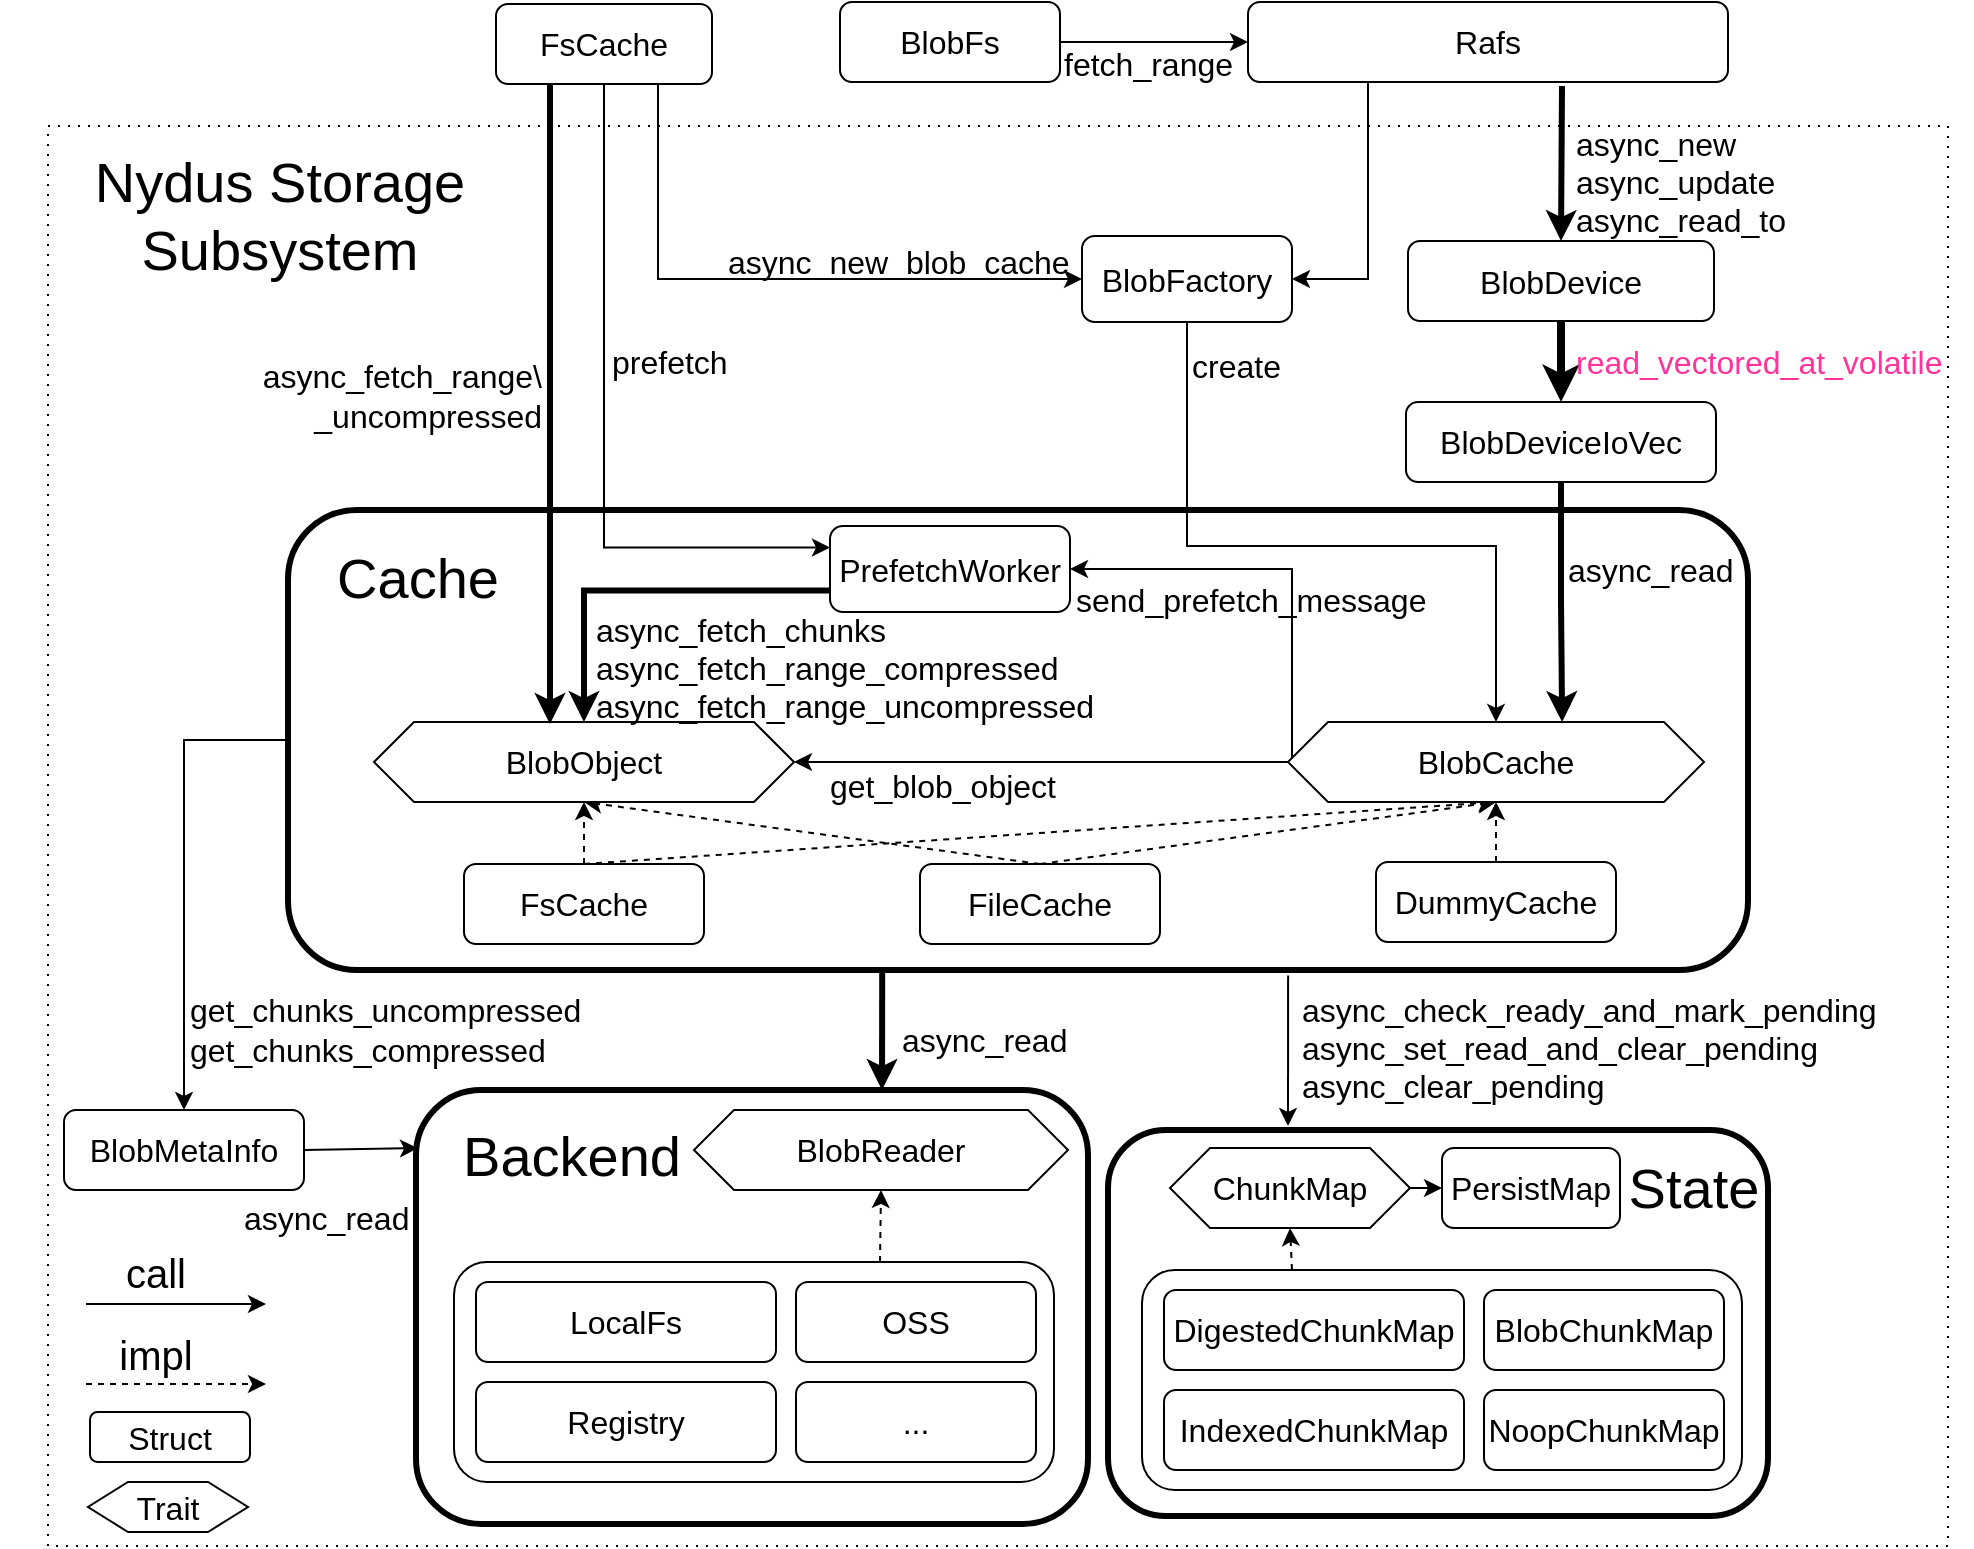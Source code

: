 <mxfile version="20.0.1" type="device"><diagram id="ia_WN619vWnD8JbRhgEi" name="Page-1"><mxGraphModel dx="1362" dy="785" grid="1" gridSize="10" guides="1" tooltips="1" connect="1" arrows="1" fold="1" page="1" pageScale="1" pageWidth="1169" pageHeight="827" math="0" shadow="0"><root><mxCell id="0"/><mxCell id="1" parent="0"/><mxCell id="gBhZMgk2C9K6LxIc1AAR-79" value="" style="rounded=0;whiteSpace=wrap;html=1;fontSize=16;dashed=1;dashPattern=1 4;" vertex="1" parent="1"><mxGeometry x="150" y="100" width="950" height="710" as="geometry"/></mxCell><mxCell id="gBhZMgk2C9K6LxIc1AAR-122" value="" style="rounded=1;whiteSpace=wrap;html=1;fontSize=16;strokeWidth=3;" vertex="1" parent="1"><mxGeometry x="680" y="602" width="330" height="193" as="geometry"/></mxCell><mxCell id="gBhZMgk2C9K6LxIc1AAR-119" value="" style="rounded=1;whiteSpace=wrap;html=1;fontSize=16;strokeWidth=3;" vertex="1" parent="1"><mxGeometry x="334" y="582" width="336" height="217" as="geometry"/></mxCell><mxCell id="gBhZMgk2C9K6LxIc1AAR-46" value="" style="rounded=1;whiteSpace=wrap;html=1;fontSize=16;strokeWidth=3;" vertex="1" parent="1"><mxGeometry x="270" y="292" width="730" height="230" as="geometry"/></mxCell><mxCell id="gBhZMgk2C9K6LxIc1AAR-44" value="" style="rounded=1;whiteSpace=wrap;html=1;fontSize=16;" vertex="1" parent="1"><mxGeometry x="697" y="672" width="300" height="110" as="geometry"/></mxCell><mxCell id="gBhZMgk2C9K6LxIc1AAR-111" style="edgeStyle=orthogonalEdgeStyle;rounded=0;orthogonalLoop=1;jettySize=auto;html=1;exitX=0.25;exitY=1;exitDx=0;exitDy=0;entryX=1;entryY=0.5;entryDx=0;entryDy=0;fontSize=20;strokeWidth=1;" edge="1" parent="1" source="gBhZMgk2C9K6LxIc1AAR-1" target="gBhZMgk2C9K6LxIc1AAR-95"><mxGeometry relative="1" as="geometry"/></mxCell><mxCell id="gBhZMgk2C9K6LxIc1AAR-1" value="Rafs" style="rounded=1;whiteSpace=wrap;html=1;fontSize=16;" vertex="1" parent="1"><mxGeometry x="750" y="38" width="240" height="40" as="geometry"/></mxCell><mxCell id="gBhZMgk2C9K6LxIc1AAR-9" style="edgeStyle=orthogonalEdgeStyle;rounded=0;orthogonalLoop=1;jettySize=auto;html=1;exitX=0.5;exitY=1;exitDx=0;exitDy=0;fontSize=16;strokeWidth=4;" edge="1" parent="1" source="gBhZMgk2C9K6LxIc1AAR-2" target="gBhZMgk2C9K6LxIc1AAR-6"><mxGeometry relative="1" as="geometry"/></mxCell><mxCell id="gBhZMgk2C9K6LxIc1AAR-2" value="BlobDevice" style="rounded=1;whiteSpace=wrap;html=1;fontSize=16;" vertex="1" parent="1"><mxGeometry x="830" y="157.5" width="153" height="40" as="geometry"/></mxCell><mxCell id="gBhZMgk2C9K6LxIc1AAR-3" value="" style="endArrow=classic;html=1;rounded=0;fontSize=16;entryX=0.5;entryY=0;entryDx=0;entryDy=0;strokeWidth=3;" edge="1" parent="1" target="gBhZMgk2C9K6LxIc1AAR-2"><mxGeometry width="50" height="50" relative="1" as="geometry"><mxPoint x="907" y="80" as="sourcePoint"/><mxPoint x="902" y="363" as="targetPoint"/><Array as="points"/></mxGeometry></mxCell><mxCell id="gBhZMgk2C9K6LxIc1AAR-4" value="async_new&lt;br&gt;async_update&lt;br&gt;async_read_to" style="text;html=1;strokeColor=none;fillColor=none;align=left;verticalAlign=middle;whiteSpace=wrap;rounded=0;fontSize=16;" vertex="1" parent="1"><mxGeometry x="912" y="98" width="120" height="60" as="geometry"/></mxCell><mxCell id="gBhZMgk2C9K6LxIc1AAR-129" style="edgeStyle=orthogonalEdgeStyle;rounded=0;orthogonalLoop=1;jettySize=auto;html=1;exitX=0.5;exitY=1;exitDx=0;exitDy=0;fontSize=20;strokeWidth=3;entryX=0.659;entryY=0;entryDx=0;entryDy=0;entryPerimeter=0;" edge="1" parent="1" source="gBhZMgk2C9K6LxIc1AAR-6" target="gBhZMgk2C9K6LxIc1AAR-29"><mxGeometry relative="1" as="geometry"><mxPoint x="907" y="390" as="targetPoint"/></mxGeometry></mxCell><mxCell id="gBhZMgk2C9K6LxIc1AAR-6" value="BlobDeviceIoVec" style="rounded=1;whiteSpace=wrap;html=1;fontSize=16;" vertex="1" parent="1"><mxGeometry x="829" y="238" width="155" height="40" as="geometry"/></mxCell><mxCell id="gBhZMgk2C9K6LxIc1AAR-10" value="read_vectored_at_volatile" style="text;html=1;strokeColor=none;fillColor=none;align=left;verticalAlign=middle;whiteSpace=wrap;rounded=0;fontSize=16;fontColor=#FF3399;" vertex="1" parent="1"><mxGeometry x="912" y="204.5" width="200" height="27" as="geometry"/></mxCell><mxCell id="gBhZMgk2C9K6LxIc1AAR-13" value="async_read" style="text;html=1;strokeColor=none;fillColor=none;align=left;verticalAlign=middle;whiteSpace=wrap;rounded=0;fontSize=16;" vertex="1" parent="1"><mxGeometry x="908" y="307" width="102" height="29" as="geometry"/></mxCell><mxCell id="gBhZMgk2C9K6LxIc1AAR-16" value="get_blob_object" style="text;html=1;strokeColor=none;fillColor=none;align=left;verticalAlign=middle;whiteSpace=wrap;rounded=0;fontSize=16;" vertex="1" parent="1"><mxGeometry x="538.5" y="410" width="125" height="40" as="geometry"/></mxCell><mxCell id="gBhZMgk2C9K6LxIc1AAR-18" value="FsCache" style="rounded=1;whiteSpace=wrap;html=1;fontSize=16;" vertex="1" parent="1"><mxGeometry x="358" y="469" width="120" height="40" as="geometry"/></mxCell><mxCell id="gBhZMgk2C9K6LxIc1AAR-19" value="FileCache" style="rounded=1;whiteSpace=wrap;html=1;fontSize=16;" vertex="1" parent="1"><mxGeometry x="586" y="469" width="120" height="40" as="geometry"/></mxCell><mxCell id="gBhZMgk2C9K6LxIc1AAR-20" value="DummyCache" style="rounded=1;whiteSpace=wrap;html=1;fontSize=16;" vertex="1" parent="1"><mxGeometry x="814" y="468" width="120" height="40" as="geometry"/></mxCell><mxCell id="gBhZMgk2C9K6LxIc1AAR-24" value="" style="endArrow=classic;html=1;rounded=0;dashed=1;fontSize=16;exitX=0.5;exitY=0;exitDx=0;exitDy=0;entryX=0.5;entryY=1;entryDx=0;entryDy=0;" edge="1" parent="1" source="gBhZMgk2C9K6LxIc1AAR-19" target="gBhZMgk2C9K6LxIc1AAR-30"><mxGeometry width="50" height="50" relative="1" as="geometry"><mxPoint x="560" y="442" as="sourcePoint"/><mxPoint x="387.5" y="512" as="targetPoint"/></mxGeometry></mxCell><mxCell id="gBhZMgk2C9K6LxIc1AAR-25" value="" style="endArrow=classic;html=1;rounded=0;dashed=1;fontSize=16;exitX=0.5;exitY=0;exitDx=0;exitDy=0;entryX=0.5;entryY=1;entryDx=0;entryDy=0;" edge="1" parent="1" source="gBhZMgk2C9K6LxIc1AAR-18" target="gBhZMgk2C9K6LxIc1AAR-30"><mxGeometry width="50" height="50" relative="1" as="geometry"><mxPoint x="535" y="642" as="sourcePoint"/><mxPoint x="387.5" y="512" as="targetPoint"/></mxGeometry></mxCell><mxCell id="gBhZMgk2C9K6LxIc1AAR-26" value="" style="endArrow=classic;html=1;rounded=0;dashed=1;fontSize=16;exitX=0.5;exitY=0;exitDx=0;exitDy=0;entryX=0.5;entryY=1;entryDx=0;entryDy=0;" edge="1" parent="1" source="gBhZMgk2C9K6LxIc1AAR-18" target="gBhZMgk2C9K6LxIc1AAR-29"><mxGeometry width="50" height="50" relative="1" as="geometry"><mxPoint x="710" y="642" as="sourcePoint"/><mxPoint x="827.5" y="512" as="targetPoint"/></mxGeometry></mxCell><mxCell id="gBhZMgk2C9K6LxIc1AAR-27" value="" style="endArrow=classic;html=1;rounded=0;dashed=1;fontSize=16;exitX=0.5;exitY=0;exitDx=0;exitDy=0;entryX=0.5;entryY=1;entryDx=0;entryDy=0;startArrow=none;" edge="1" parent="1" source="gBhZMgk2C9K6LxIc1AAR-19" target="gBhZMgk2C9K6LxIc1AAR-29"><mxGeometry width="50" height="50" relative="1" as="geometry"><mxPoint x="720" y="652" as="sourcePoint"/><mxPoint x="827.5" y="512" as="targetPoint"/></mxGeometry></mxCell><mxCell id="gBhZMgk2C9K6LxIc1AAR-28" value="" style="endArrow=classic;html=1;rounded=0;dashed=1;fontSize=16;exitX=0.5;exitY=0;exitDx=0;exitDy=0;entryX=0.5;entryY=1;entryDx=0;entryDy=0;" edge="1" parent="1" source="gBhZMgk2C9K6LxIc1AAR-20" target="gBhZMgk2C9K6LxIc1AAR-29"><mxGeometry width="50" height="50" relative="1" as="geometry"><mxPoint x="730" y="662" as="sourcePoint"/><mxPoint x="827.5" y="512" as="targetPoint"/></mxGeometry></mxCell><mxCell id="gBhZMgk2C9K6LxIc1AAR-82" style="edgeStyle=orthogonalEdgeStyle;rounded=0;orthogonalLoop=1;jettySize=auto;html=1;exitX=0;exitY=0.5;exitDx=0;exitDy=0;entryX=1;entryY=0.5;entryDx=0;entryDy=0;fontSize=28;" edge="1" parent="1" source="gBhZMgk2C9K6LxIc1AAR-29" target="gBhZMgk2C9K6LxIc1AAR-71"><mxGeometry relative="1" as="geometry"><Array as="points"><mxPoint x="772" y="322"/></Array></mxGeometry></mxCell><mxCell id="gBhZMgk2C9K6LxIc1AAR-29" value="BlobCache" style="shape=hexagon;perimeter=hexagonPerimeter2;whiteSpace=wrap;html=1;fixedSize=1;fontSize=16;" vertex="1" parent="1"><mxGeometry x="770" y="398" width="208" height="40" as="geometry"/></mxCell><mxCell id="gBhZMgk2C9K6LxIc1AAR-30" value="BlobObject" style="shape=hexagon;perimeter=hexagonPerimeter2;whiteSpace=wrap;html=1;fixedSize=1;fontSize=16;" vertex="1" parent="1"><mxGeometry x="313" y="398" width="210" height="40" as="geometry"/></mxCell><mxCell id="gBhZMgk2C9K6LxIc1AAR-31" value="" style="endArrow=classic;html=1;rounded=0;fontSize=16;exitX=0;exitY=0.5;exitDx=0;exitDy=0;entryX=1;entryY=0.5;entryDx=0;entryDy=0;" edge="1" parent="1" source="gBhZMgk2C9K6LxIc1AAR-29" target="gBhZMgk2C9K6LxIc1AAR-30"><mxGeometry width="50" height="50" relative="1" as="geometry"><mxPoint x="560" y="442" as="sourcePoint"/><mxPoint x="610" y="392" as="targetPoint"/></mxGeometry></mxCell><mxCell id="gBhZMgk2C9K6LxIc1AAR-94" style="edgeStyle=orthogonalEdgeStyle;rounded=0;orthogonalLoop=1;jettySize=auto;html=1;exitX=1;exitY=0.5;exitDx=0;exitDy=0;entryX=0;entryY=0.5;entryDx=0;entryDy=0;fontSize=20;" edge="1" parent="1" source="gBhZMgk2C9K6LxIc1AAR-32" target="gBhZMgk2C9K6LxIc1AAR-93"><mxGeometry relative="1" as="geometry"/></mxCell><mxCell id="gBhZMgk2C9K6LxIc1AAR-32" value="ChunkMap" style="shape=hexagon;perimeter=hexagonPerimeter2;whiteSpace=wrap;html=1;fixedSize=1;fontSize=16;" vertex="1" parent="1"><mxGeometry x="711" y="611" width="120" height="40" as="geometry"/></mxCell><mxCell id="gBhZMgk2C9K6LxIc1AAR-33" value="BlobReader" style="shape=hexagon;perimeter=hexagonPerimeter2;whiteSpace=wrap;html=1;fixedSize=1;fontSize=16;" vertex="1" parent="1"><mxGeometry x="473" y="592" width="187" height="40" as="geometry"/></mxCell><mxCell id="gBhZMgk2C9K6LxIc1AAR-34" value="" style="endArrow=classic;html=1;rounded=0;fontSize=16;exitX=0.685;exitY=1.012;exitDx=0;exitDy=0;exitPerimeter=0;" edge="1" parent="1" source="gBhZMgk2C9K6LxIc1AAR-46"><mxGeometry width="50" height="50" relative="1" as="geometry"><mxPoint x="732" y="402" as="sourcePoint"/><mxPoint x="770" y="600" as="targetPoint"/></mxGeometry></mxCell><mxCell id="gBhZMgk2C9K6LxIc1AAR-37" value="" style="endArrow=classic;html=1;rounded=0;fontSize=16;strokeWidth=3;exitX=0.407;exitY=0.994;exitDx=0;exitDy=0;exitPerimeter=0;" edge="1" parent="1" source="gBhZMgk2C9K6LxIc1AAR-46"><mxGeometry width="50" height="50" relative="1" as="geometry"><mxPoint x="578" y="522" as="sourcePoint"/><mxPoint x="567" y="582" as="targetPoint"/></mxGeometry></mxCell><mxCell id="gBhZMgk2C9K6LxIc1AAR-40" value="NoopChunkMap" style="rounded=1;whiteSpace=wrap;html=1;fontSize=16;" vertex="1" parent="1"><mxGeometry x="868" y="732" width="120" height="40" as="geometry"/></mxCell><mxCell id="gBhZMgk2C9K6LxIc1AAR-41" value="BlobChunkMap" style="rounded=1;whiteSpace=wrap;html=1;fontSize=16;" vertex="1" parent="1"><mxGeometry x="868" y="682" width="120" height="40" as="geometry"/></mxCell><mxCell id="gBhZMgk2C9K6LxIc1AAR-42" value="IndexedChunkMap" style="rounded=1;whiteSpace=wrap;html=1;fontSize=16;" vertex="1" parent="1"><mxGeometry x="708" y="732" width="150" height="40" as="geometry"/></mxCell><mxCell id="gBhZMgk2C9K6LxIc1AAR-43" value="DigestedChunkMap" style="rounded=1;whiteSpace=wrap;html=1;fontSize=16;" vertex="1" parent="1"><mxGeometry x="708" y="682" width="150" height="40" as="geometry"/></mxCell><mxCell id="gBhZMgk2C9K6LxIc1AAR-45" value="" style="endArrow=classic;html=1;rounded=0;dashed=1;fontSize=16;exitX=0.25;exitY=0;exitDx=0;exitDy=0;entryX=0.5;entryY=1;entryDx=0;entryDy=0;" edge="1" parent="1" source="gBhZMgk2C9K6LxIc1AAR-44" target="gBhZMgk2C9K6LxIc1AAR-32"><mxGeometry width="50" height="50" relative="1" as="geometry"><mxPoint x="605" y="489" as="sourcePoint"/><mxPoint x="732" y="432" as="targetPoint"/></mxGeometry></mxCell><mxCell id="gBhZMgk2C9K6LxIc1AAR-48" value="" style="rounded=1;whiteSpace=wrap;html=1;fontSize=16;" vertex="1" parent="1"><mxGeometry x="353" y="668" width="300" height="110" as="geometry"/></mxCell><mxCell id="gBhZMgk2C9K6LxIc1AAR-49" value="..." style="rounded=1;whiteSpace=wrap;html=1;fontSize=16;" vertex="1" parent="1"><mxGeometry x="524" y="728" width="120" height="40" as="geometry"/></mxCell><mxCell id="gBhZMgk2C9K6LxIc1AAR-50" value="OSS" style="rounded=1;whiteSpace=wrap;html=1;fontSize=16;" vertex="1" parent="1"><mxGeometry x="524" y="678" width="120" height="40" as="geometry"/></mxCell><mxCell id="gBhZMgk2C9K6LxIc1AAR-51" value="Registry" style="rounded=1;whiteSpace=wrap;html=1;fontSize=16;" vertex="1" parent="1"><mxGeometry x="364" y="728" width="150" height="40" as="geometry"/></mxCell><mxCell id="gBhZMgk2C9K6LxIc1AAR-52" value="LocalFs" style="rounded=1;whiteSpace=wrap;html=1;fontSize=16;" vertex="1" parent="1"><mxGeometry x="364" y="678" width="150" height="40" as="geometry"/></mxCell><mxCell id="gBhZMgk2C9K6LxIc1AAR-53" value="" style="endArrow=classic;html=1;rounded=0;dashed=1;fontSize=16;exitX=0.71;exitY=0;exitDx=0;exitDy=0;entryX=0.5;entryY=1;entryDx=0;entryDy=0;exitPerimeter=0;" edge="1" parent="1" source="gBhZMgk2C9K6LxIc1AAR-48" target="gBhZMgk2C9K6LxIc1AAR-33"><mxGeometry width="50" height="50" relative="1" as="geometry"><mxPoint x="834" y="678" as="sourcePoint"/><mxPoint x="834" y="642" as="targetPoint"/></mxGeometry></mxCell><mxCell id="gBhZMgk2C9K6LxIc1AAR-58" style="edgeStyle=orthogonalEdgeStyle;rounded=0;orthogonalLoop=1;jettySize=auto;html=1;exitX=0;exitY=0.5;exitDx=0;exitDy=0;entryX=0.5;entryY=0;entryDx=0;entryDy=0;fontSize=16;" edge="1" parent="1" source="gBhZMgk2C9K6LxIc1AAR-46" target="gBhZMgk2C9K6LxIc1AAR-54"><mxGeometry relative="1" as="geometry"/></mxCell><mxCell id="gBhZMgk2C9K6LxIc1AAR-54" value="BlobMetaInfo" style="rounded=1;whiteSpace=wrap;html=1;fontSize=16;" vertex="1" parent="1"><mxGeometry x="158" y="592" width="120" height="40" as="geometry"/></mxCell><mxCell id="gBhZMgk2C9K6LxIc1AAR-55" value="" style="endArrow=classic;html=1;rounded=0;fontSize=16;exitX=1;exitY=0.5;exitDx=0;exitDy=0;entryX=0.003;entryY=0.134;entryDx=0;entryDy=0;entryPerimeter=0;" edge="1" parent="1" source="gBhZMgk2C9K6LxIc1AAR-54" target="gBhZMgk2C9K6LxIc1AAR-119"><mxGeometry width="50" height="50" relative="1" as="geometry"><mxPoint x="280" y="602" as="sourcePoint"/><mxPoint x="330" y="612" as="targetPoint"/></mxGeometry></mxCell><mxCell id="gBhZMgk2C9K6LxIc1AAR-56" value="get_chunks_uncompressed&lt;br&gt;get_chunks_compressed" style="text;html=1;strokeColor=none;fillColor=none;align=left;verticalAlign=middle;whiteSpace=wrap;rounded=0;fontSize=16;" vertex="1" parent="1"><mxGeometry x="219" y="522" width="200" height="60" as="geometry"/></mxCell><mxCell id="gBhZMgk2C9K6LxIc1AAR-59" value="async_read" style="text;html=1;strokeColor=none;fillColor=none;align=left;verticalAlign=middle;whiteSpace=wrap;rounded=0;fontSize=16;" vertex="1" parent="1"><mxGeometry x="246" y="624" width="100" height="43" as="geometry"/></mxCell><mxCell id="gBhZMgk2C9K6LxIc1AAR-60" value="async_read" style="text;html=1;strokeColor=none;fillColor=none;align=left;verticalAlign=middle;whiteSpace=wrap;rounded=0;fontSize=16;" vertex="1" parent="1"><mxGeometry x="575" y="535" width="100" height="43" as="geometry"/></mxCell><mxCell id="gBhZMgk2C9K6LxIc1AAR-61" value="BlobFs" style="rounded=1;whiteSpace=wrap;html=1;fontSize=16;" vertex="1" parent="1"><mxGeometry x="546" y="38" width="110" height="40" as="geometry"/></mxCell><mxCell id="gBhZMgk2C9K6LxIc1AAR-104" style="edgeStyle=orthogonalEdgeStyle;rounded=0;orthogonalLoop=1;jettySize=auto;html=1;exitX=0.25;exitY=1;exitDx=0;exitDy=0;fontSize=20;strokeWidth=3;entryX=0.419;entryY=0.025;entryDx=0;entryDy=0;entryPerimeter=0;" edge="1" parent="1" source="gBhZMgk2C9K6LxIc1AAR-62" target="gBhZMgk2C9K6LxIc1AAR-30"><mxGeometry relative="1" as="geometry"><mxPoint x="420" y="372" as="targetPoint"/></mxGeometry></mxCell><mxCell id="gBhZMgk2C9K6LxIc1AAR-106" style="edgeStyle=orthogonalEdgeStyle;rounded=0;orthogonalLoop=1;jettySize=auto;html=1;exitX=0.75;exitY=1;exitDx=0;exitDy=0;entryX=0;entryY=0.5;entryDx=0;entryDy=0;fontSize=20;strokeWidth=1;" edge="1" parent="1" source="gBhZMgk2C9K6LxIc1AAR-62" target="gBhZMgk2C9K6LxIc1AAR-95"><mxGeometry relative="1" as="geometry"/></mxCell><mxCell id="gBhZMgk2C9K6LxIc1AAR-108" style="edgeStyle=orthogonalEdgeStyle;rounded=0;orthogonalLoop=1;jettySize=auto;html=1;exitX=0.5;exitY=1;exitDx=0;exitDy=0;entryX=0;entryY=0.25;entryDx=0;entryDy=0;fontSize=20;strokeWidth=1;" edge="1" parent="1" source="gBhZMgk2C9K6LxIc1AAR-62" target="gBhZMgk2C9K6LxIc1AAR-71"><mxGeometry relative="1" as="geometry"/></mxCell><mxCell id="gBhZMgk2C9K6LxIc1AAR-62" value="FsCache" style="rounded=1;whiteSpace=wrap;html=1;fontSize=16;" vertex="1" parent="1"><mxGeometry x="374" y="39" width="108" height="40" as="geometry"/></mxCell><mxCell id="gBhZMgk2C9K6LxIc1AAR-65" value="" style="endArrow=classic;html=1;rounded=0;fontSize=16;exitX=1;exitY=0.5;exitDx=0;exitDy=0;entryX=0;entryY=0.5;entryDx=0;entryDy=0;" edge="1" parent="1" source="gBhZMgk2C9K6LxIc1AAR-61" target="gBhZMgk2C9K6LxIc1AAR-1"><mxGeometry width="50" height="50" relative="1" as="geometry"><mxPoint x="782" y="348" as="sourcePoint"/><mxPoint x="640" y="348" as="targetPoint"/></mxGeometry></mxCell><mxCell id="gBhZMgk2C9K6LxIc1AAR-66" value="fetch_range" style="text;html=1;strokeColor=none;fillColor=none;align=left;verticalAlign=middle;whiteSpace=wrap;rounded=0;fontSize=16;" vertex="1" parent="1"><mxGeometry x="656" y="49" width="98" height="40" as="geometry"/></mxCell><mxCell id="gBhZMgk2C9K6LxIc1AAR-105" style="edgeStyle=orthogonalEdgeStyle;rounded=0;orthogonalLoop=1;jettySize=auto;html=1;exitX=0;exitY=0.75;exitDx=0;exitDy=0;entryX=0.5;entryY=0;entryDx=0;entryDy=0;fontSize=20;strokeWidth=3;" edge="1" parent="1" source="gBhZMgk2C9K6LxIc1AAR-71" target="gBhZMgk2C9K6LxIc1AAR-30"><mxGeometry relative="1" as="geometry"/></mxCell><mxCell id="gBhZMgk2C9K6LxIc1AAR-71" value="PrefetchWorker" style="rounded=1;whiteSpace=wrap;html=1;fontSize=16;" vertex="1" parent="1"><mxGeometry x="541" y="300" width="120" height="43" as="geometry"/></mxCell><mxCell id="gBhZMgk2C9K6LxIc1AAR-75" value="async_fetch_range\&lt;br&gt;_uncompressed" style="text;html=1;strokeColor=none;fillColor=none;align=right;verticalAlign=middle;whiteSpace=wrap;rounded=0;fontSize=16;" vertex="1" parent="1"><mxGeometry x="246" y="205" width="153" height="60" as="geometry"/></mxCell><mxCell id="gBhZMgk2C9K6LxIc1AAR-76" value="prefetch" style="text;html=1;strokeColor=none;fillColor=none;align=left;verticalAlign=middle;whiteSpace=wrap;rounded=0;fontSize=16;" vertex="1" parent="1"><mxGeometry x="430" y="197.5" width="75" height="40" as="geometry"/></mxCell><mxCell id="gBhZMgk2C9K6LxIc1AAR-80" value="Nydus Storage Subsystem" style="text;html=1;strokeColor=none;fillColor=none;align=center;verticalAlign=middle;whiteSpace=wrap;rounded=0;fontSize=28;" vertex="1" parent="1"><mxGeometry x="126" y="98" width="280" height="93" as="geometry"/></mxCell><mxCell id="gBhZMgk2C9K6LxIc1AAR-83" value="Struct" style="rounded=1;whiteSpace=wrap;html=1;fontSize=16;" vertex="1" parent="1"><mxGeometry x="171" y="743" width="80" height="25" as="geometry"/></mxCell><mxCell id="gBhZMgk2C9K6LxIc1AAR-84" value="Trait" style="shape=hexagon;perimeter=hexagonPerimeter2;whiteSpace=wrap;html=1;fixedSize=1;fontSize=16;" vertex="1" parent="1"><mxGeometry x="170" y="778" width="80" height="25" as="geometry"/></mxCell><mxCell id="gBhZMgk2C9K6LxIc1AAR-87" value="" style="endArrow=classic;html=1;rounded=0;fontSize=16;" edge="1" parent="1"><mxGeometry width="50" height="50" relative="1" as="geometry"><mxPoint x="169" y="689" as="sourcePoint"/><mxPoint x="259" y="689" as="targetPoint"/></mxGeometry></mxCell><mxCell id="gBhZMgk2C9K6LxIc1AAR-88" value="call" style="text;html=1;strokeColor=none;fillColor=none;align=center;verticalAlign=middle;whiteSpace=wrap;rounded=0;dashed=1;dashPattern=1 4;fontSize=20;" vertex="1" parent="1"><mxGeometry x="174" y="658" width="60" height="30" as="geometry"/></mxCell><mxCell id="gBhZMgk2C9K6LxIc1AAR-90" value="" style="endArrow=classic;html=1;rounded=0;dashed=1;fontSize=16;" edge="1" parent="1"><mxGeometry width="50" height="50" relative="1" as="geometry"><mxPoint x="169" y="729" as="sourcePoint"/><mxPoint x="259" y="729" as="targetPoint"/></mxGeometry></mxCell><mxCell id="gBhZMgk2C9K6LxIc1AAR-91" value="impl" style="text;html=1;strokeColor=none;fillColor=none;align=center;verticalAlign=middle;whiteSpace=wrap;rounded=0;dashed=1;dashPattern=1 4;fontSize=20;" vertex="1" parent="1"><mxGeometry x="174" y="699" width="60" height="30" as="geometry"/></mxCell><mxCell id="gBhZMgk2C9K6LxIc1AAR-93" value="PersistMap" style="rounded=1;whiteSpace=wrap;html=1;fontSize=16;" vertex="1" parent="1"><mxGeometry x="847" y="611" width="89" height="40" as="geometry"/></mxCell><mxCell id="gBhZMgk2C9K6LxIc1AAR-131" style="edgeStyle=orthogonalEdgeStyle;rounded=0;orthogonalLoop=1;jettySize=auto;html=1;exitX=0.5;exitY=1;exitDx=0;exitDy=0;fontSize=20;strokeWidth=1;" edge="1" parent="1" source="gBhZMgk2C9K6LxIc1AAR-95" target="gBhZMgk2C9K6LxIc1AAR-29"><mxGeometry relative="1" as="geometry"><Array as="points"><mxPoint x="720" y="310"/><mxPoint x="874" y="310"/></Array></mxGeometry></mxCell><mxCell id="gBhZMgk2C9K6LxIc1AAR-95" value="BlobFactory" style="rounded=1;whiteSpace=wrap;html=1;fontSize=16;" vertex="1" parent="1"><mxGeometry x="667" y="155" width="105" height="43" as="geometry"/></mxCell><mxCell id="gBhZMgk2C9K6LxIc1AAR-97" value="async_new_blob_cache" style="text;html=1;strokeColor=none;fillColor=none;align=left;verticalAlign=middle;whiteSpace=wrap;rounded=0;fontSize=16;" vertex="1" parent="1"><mxGeometry x="487.5" y="153" width="181" height="30" as="geometry"/></mxCell><mxCell id="gBhZMgk2C9K6LxIc1AAR-109" value="send_prefetch_message" style="text;html=1;strokeColor=none;fillColor=none;align=left;verticalAlign=middle;whiteSpace=wrap;rounded=0;fontSize=16;" vertex="1" parent="1"><mxGeometry x="662" y="322" width="181" height="30" as="geometry"/></mxCell><mxCell id="gBhZMgk2C9K6LxIc1AAR-114" value="create" style="text;html=1;strokeColor=none;fillColor=none;align=left;verticalAlign=middle;whiteSpace=wrap;rounded=0;fontSize=16;" vertex="1" parent="1"><mxGeometry x="719.75" y="204.5" width="65.5" height="30" as="geometry"/></mxCell><mxCell id="gBhZMgk2C9K6LxIc1AAR-116" value="async_check_ready_and_mark_pending&lt;br&gt;async_set_read_and_clear_pending&lt;br&gt;async_clear_pending" style="text;html=1;strokeColor=none;fillColor=none;align=left;verticalAlign=middle;whiteSpace=wrap;rounded=0;fontSize=16;" vertex="1" parent="1"><mxGeometry x="775" y="539" width="290" height="43" as="geometry"/></mxCell><mxCell id="gBhZMgk2C9K6LxIc1AAR-118" value="Cache" style="text;html=1;strokeColor=none;fillColor=none;align=center;verticalAlign=middle;whiteSpace=wrap;rounded=0;fontSize=28;" vertex="1" parent="1"><mxGeometry x="290" y="300.5" width="90" height="51.5" as="geometry"/></mxCell><mxCell id="gBhZMgk2C9K6LxIc1AAR-121" value="Backend" style="text;html=1;strokeColor=none;fillColor=none;align=center;verticalAlign=middle;whiteSpace=wrap;rounded=0;fontSize=28;" vertex="1" parent="1"><mxGeometry x="351" y="592" width="122" height="45.5" as="geometry"/></mxCell><mxCell id="gBhZMgk2C9K6LxIc1AAR-123" value="State" style="text;html=1;strokeColor=none;fillColor=none;align=center;verticalAlign=middle;whiteSpace=wrap;rounded=0;fontSize=28;" vertex="1" parent="1"><mxGeometry x="912" y="608.25" width="122" height="45.5" as="geometry"/></mxCell><mxCell id="gBhZMgk2C9K6LxIc1AAR-127" value="async_fetch_chunks&lt;br&gt;async_fetch_range_compressed&lt;br&gt;async_fetch_range_uncompressed" style="text;html=1;strokeColor=none;fillColor=none;align=left;verticalAlign=middle;whiteSpace=wrap;rounded=0;fontSize=16;" vertex="1" parent="1"><mxGeometry x="422" y="341" width="265" height="60" as="geometry"/></mxCell></root></mxGraphModel></diagram></mxfile>